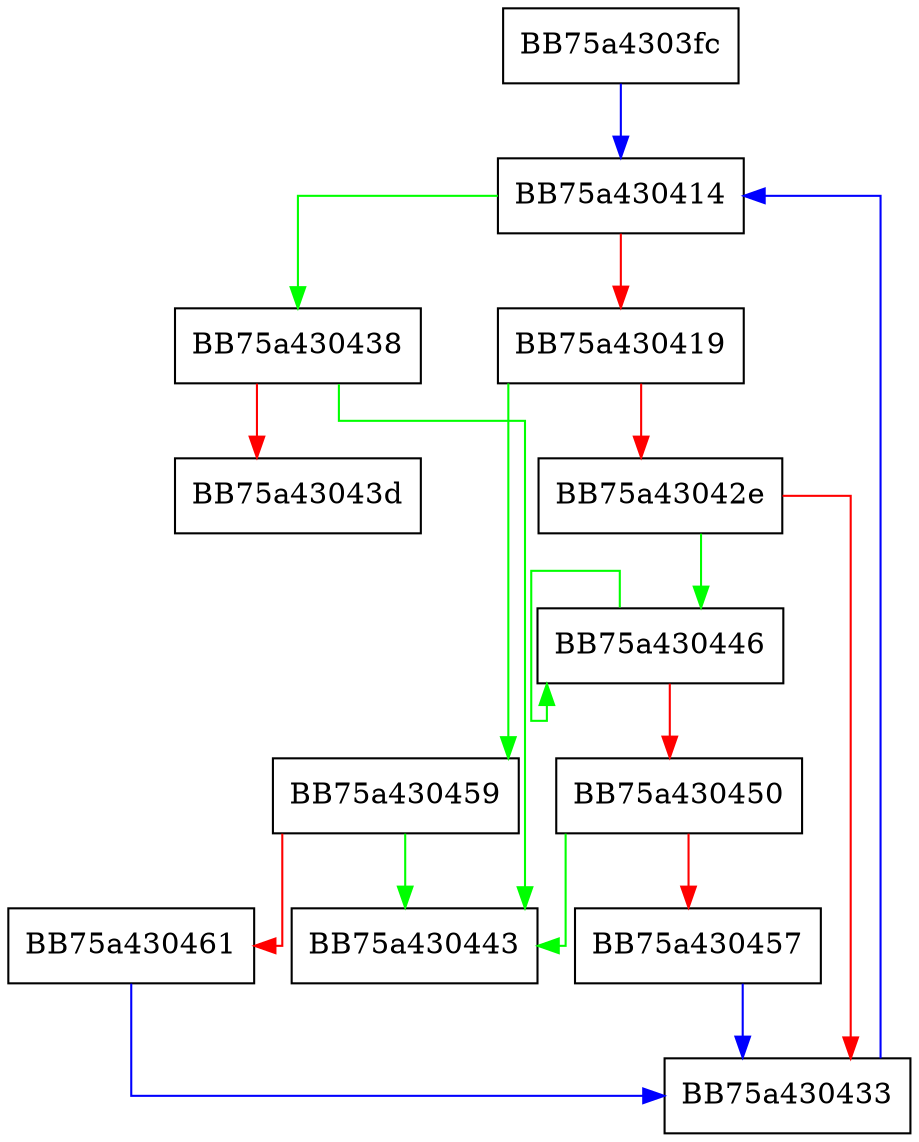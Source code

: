 digraph IsTextUTF8 {
  node [shape="box"];
  graph [splines=ortho];
  BB75a4303fc -> BB75a430414 [color="blue"];
  BB75a430414 -> BB75a430438 [color="green"];
  BB75a430414 -> BB75a430419 [color="red"];
  BB75a430419 -> BB75a430459 [color="green"];
  BB75a430419 -> BB75a43042e [color="red"];
  BB75a43042e -> BB75a430446 [color="green"];
  BB75a43042e -> BB75a430433 [color="red"];
  BB75a430433 -> BB75a430414 [color="blue"];
  BB75a430438 -> BB75a430443 [color="green"];
  BB75a430438 -> BB75a43043d [color="red"];
  BB75a430446 -> BB75a430446 [color="green"];
  BB75a430446 -> BB75a430450 [color="red"];
  BB75a430450 -> BB75a430443 [color="green"];
  BB75a430450 -> BB75a430457 [color="red"];
  BB75a430457 -> BB75a430433 [color="blue"];
  BB75a430459 -> BB75a430443 [color="green"];
  BB75a430459 -> BB75a430461 [color="red"];
  BB75a430461 -> BB75a430433 [color="blue"];
}